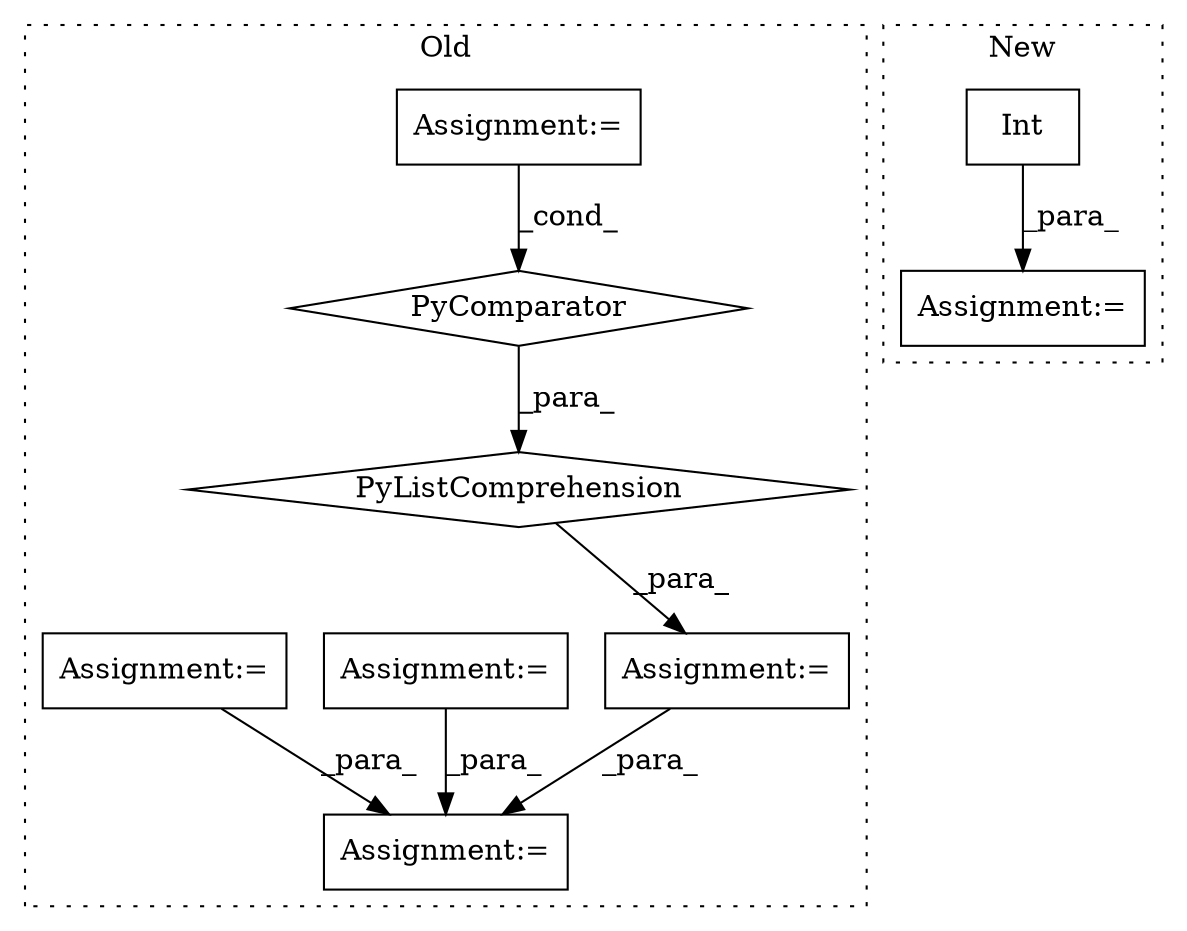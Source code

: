 digraph G {
subgraph cluster0 {
1 [label="PyListComprehension" a="109" s="8156" l="151" shape="diamond"];
3 [label="PyComparator" a="113" s="8277" l="22" shape="diamond"];
4 [label="Assignment:=" a="7" s="8277" l="22" shape="box"];
5 [label="Assignment:=" a="7" s="8411" l="1" shape="box"];
7 [label="Assignment:=" a="7" s="8136" l="1" shape="box"];
8 [label="Assignment:=" a="7" s="7738" l="1" shape="box"];
9 [label="Assignment:=" a="7" s="8339" l="1" shape="box"];
label = "Old";
style="dotted";
}
subgraph cluster1 {
2 [label="Int" a="32" s="8392,8401" l="4,1" shape="box"];
6 [label="Assignment:=" a="7" s="8391" l="1" shape="box"];
label = "New";
style="dotted";
}
1 -> 7 [label="_para_"];
2 -> 6 [label="_para_"];
3 -> 1 [label="_para_"];
4 -> 3 [label="_cond_"];
7 -> 5 [label="_para_"];
8 -> 5 [label="_para_"];
9 -> 5 [label="_para_"];
}